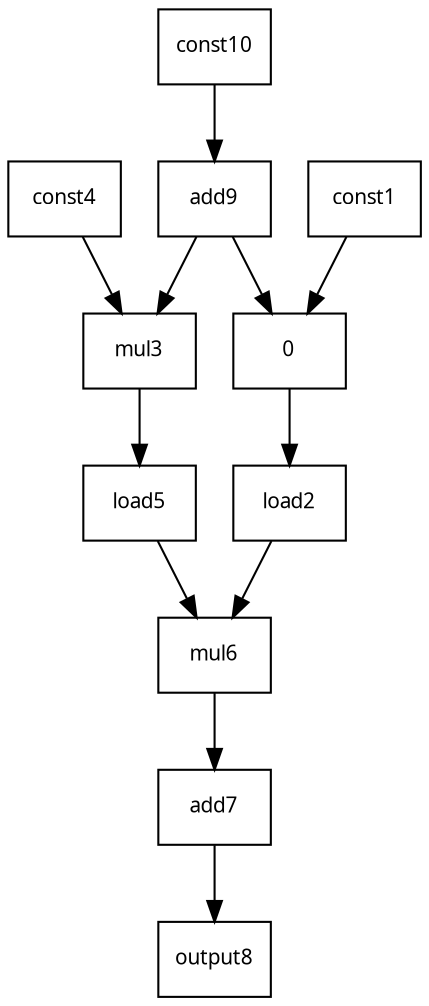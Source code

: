 digraph "G" {
    graph [
    fontsize = "10",
    fontname = "Verdana",
    compound = "true",
  ];
  edge [
    fontsize = "10",
    fontname = "Verdana",
  ];
  node [
    shape = "record",
    fontsize = "10",
    fontname = "Verdana",
  ];
  "mul0" [label="0"];
  "const1";
  "load2";
  "mul3";
  "const4";
  "load5";
  "mul6";
  "add7";
  "output8";
  "add9";
  "const10";
  "load2" -> "mul6";
  "load5" -> "mul6";
  "mul6" -> "add7";
  "add7" -> "output8";
  "add9" -> "mul0";
  "add9" -> "mul3";
  "const1" -> "mul0";
  "mul0" -> "load2";
  "const4" -> "mul3";
  "mul3" -> "load5";
  "const10" -> "add9";
}
